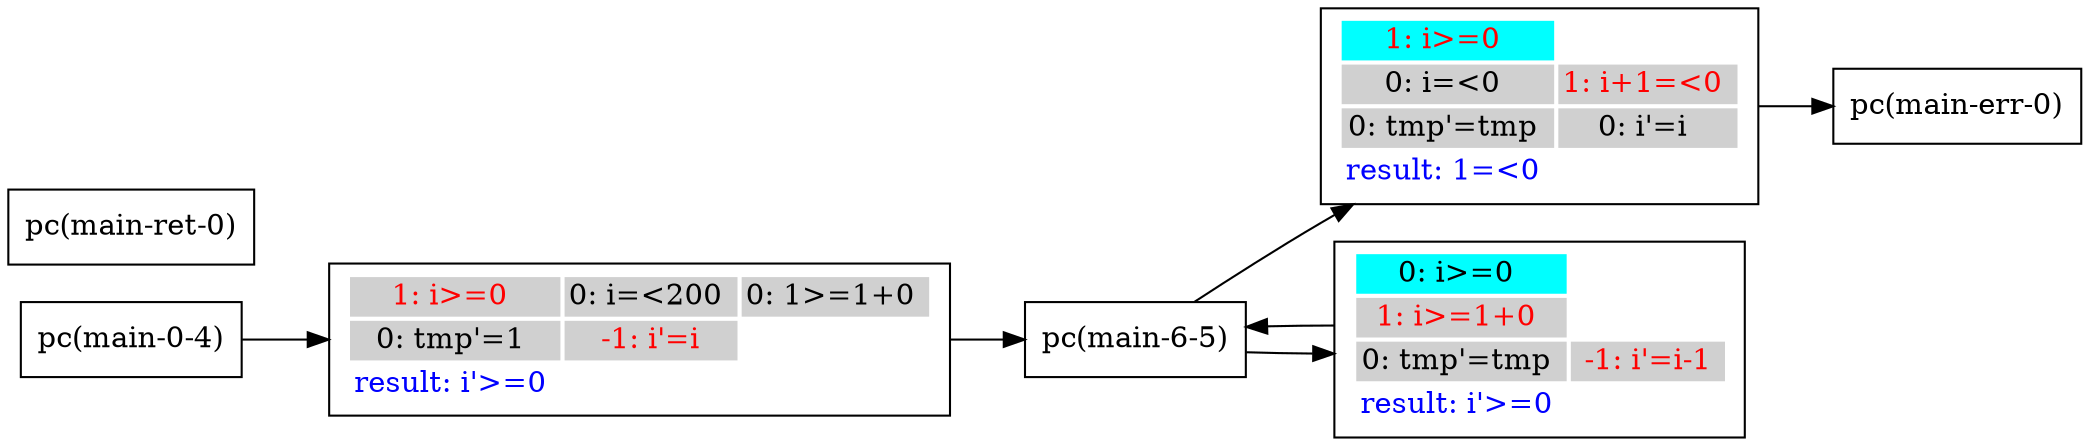 digraph G {
 rankdir=LR 
 node [shape=box]
N1 [label="pc(main-0-4)"];
N3 [label="pc(main-6-5)"];
N5 [label="pc(main-err-0)"];
N7 [label="pc(main-ret-0)"];
N3 -> A1A0 ;
A1A0 -> N5 ;
A1A0 [ label=<<TABLE border="0"><TR><TD bgcolor = "#00FFFF"><FONT COLOR="red">1: i&#062;=0 </FONT></TD></TR><TR><TD bgcolor = "#D0D0D0"><FONT COLOR="black">0: i=&#060;0 </FONT></TD><TD bgcolor = "#D0D0D0"><FONT COLOR="red">1: i+1=&#060;0 </FONT></TD></TR><TR><TD bgcolor = "#D0D0D0"><FONT COLOR="black">0: tmp'=tmp </FONT></TD><TD bgcolor = "#D0D0D0"><FONT COLOR="black">0: i'=i </FONT></TD></TR><TR><TD bgcolor = "white"><FONT COLOR="blue">result: 1=&#060;0 </FONT></TD></TR></TABLE>>];
N3 -> A2A0 ;
A2A0 -> N3 ;
A2A0 [ label=<<TABLE border="0"><TR><TD bgcolor = "#00FFFF"><FONT COLOR="black">0: i&#062;=0 </FONT></TD></TR><TR><TD bgcolor = "#D0D0D0"><FONT COLOR="red">1: i&#062;=1+0 </FONT></TD></TR><TR><TD bgcolor = "#D0D0D0"><FONT COLOR="black">0: tmp'=tmp </FONT></TD><TD bgcolor = "#D0D0D0"><FONT COLOR="red"> -1: i'=i-1 </FONT></TD></TR><TR><TD bgcolor = "white"><FONT COLOR="blue">result: i'&#062;=0 </FONT></TD></TR></TABLE>>];
N1 -> A3A0 ;
A3A0 -> N3 ;
A3A0 [ label=<<TABLE border="0"><TR><TD bgcolor = "#D0D0D0"><FONT COLOR="red">1: i&#062;=0 </FONT></TD><TD bgcolor = "#D0D0D0"><FONT COLOR="black">0: i=&#060;200 </FONT></TD><TD bgcolor = "#D0D0D0"><FONT COLOR="black">0: 1&#062;=1+0 </FONT></TD></TR><TR><TD bgcolor = "#D0D0D0"><FONT COLOR="black">0: tmp'=1 </FONT></TD><TD bgcolor = "#D0D0D0"><FONT COLOR="red"> -1: i'=i </FONT></TD></TR><TR><TD bgcolor = "white"><FONT COLOR="blue">result: i'&#062;=0 </FONT></TD></TR></TABLE>>];
}
